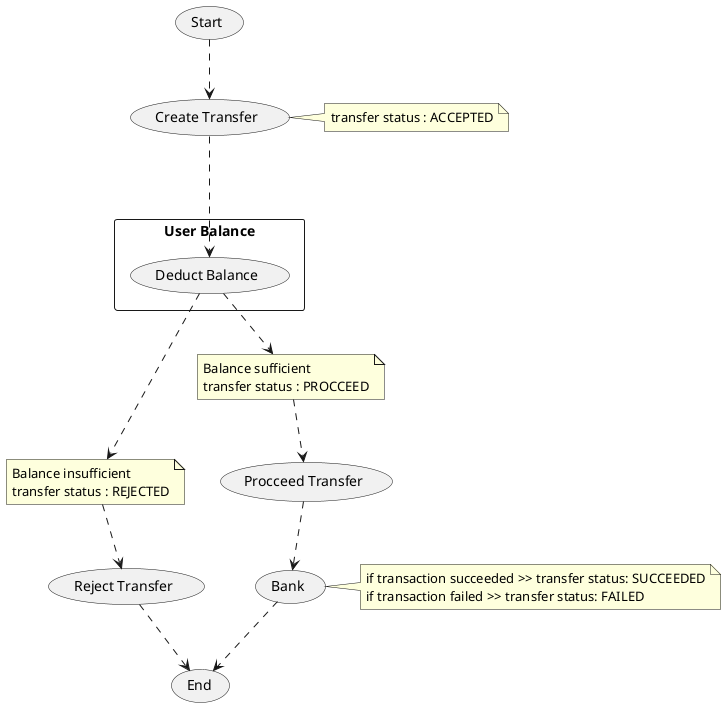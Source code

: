 @startuml

(Start) ..> (Create Transfer)
note right of (Create Transfer) : transfer status : ACCEPTED

rectangle "User Balance" {
  usecase "Deduct Balance"
}


(Create Transfer) ...> "Deduct Balance"

note "Balance insufficient\ntransfer status : REJECTED" as NBIS

"Deduct Balance" ..> NBIS

NBIS ..> (Reject Transfer)



note "Balance sufficient\ntransfer status : PROCCEED" as NBS

"Deduct Balance" ..> NBS

NBS ..> (Procceed Transfer)

(Procceed Transfer) ..> (Bank)

note right of (Bank) : if transaction succeeded >> transfer status: SUCCEEDED\nif transaction failed >> transfer status: FAILED

(Bank) ..> (End)
(Reject Transfer) ..> (End)


@enduml
